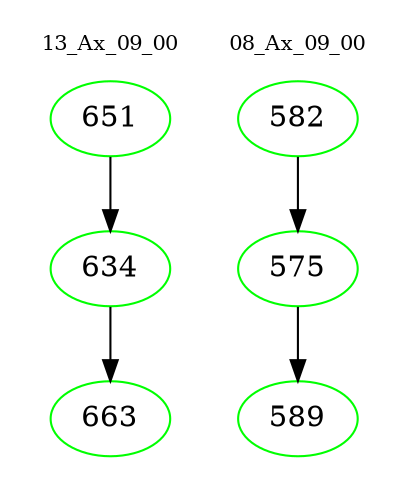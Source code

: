 digraph{
subgraph cluster_0 {
color = white
label = "13_Ax_09_00";
fontsize=10;
T0_651 [label="651", color="green"]
T0_651 -> T0_634 [color="black"]
T0_634 [label="634", color="green"]
T0_634 -> T0_663 [color="black"]
T0_663 [label="663", color="green"]
}
subgraph cluster_1 {
color = white
label = "08_Ax_09_00";
fontsize=10;
T1_582 [label="582", color="green"]
T1_582 -> T1_575 [color="black"]
T1_575 [label="575", color="green"]
T1_575 -> T1_589 [color="black"]
T1_589 [label="589", color="green"]
}
}
